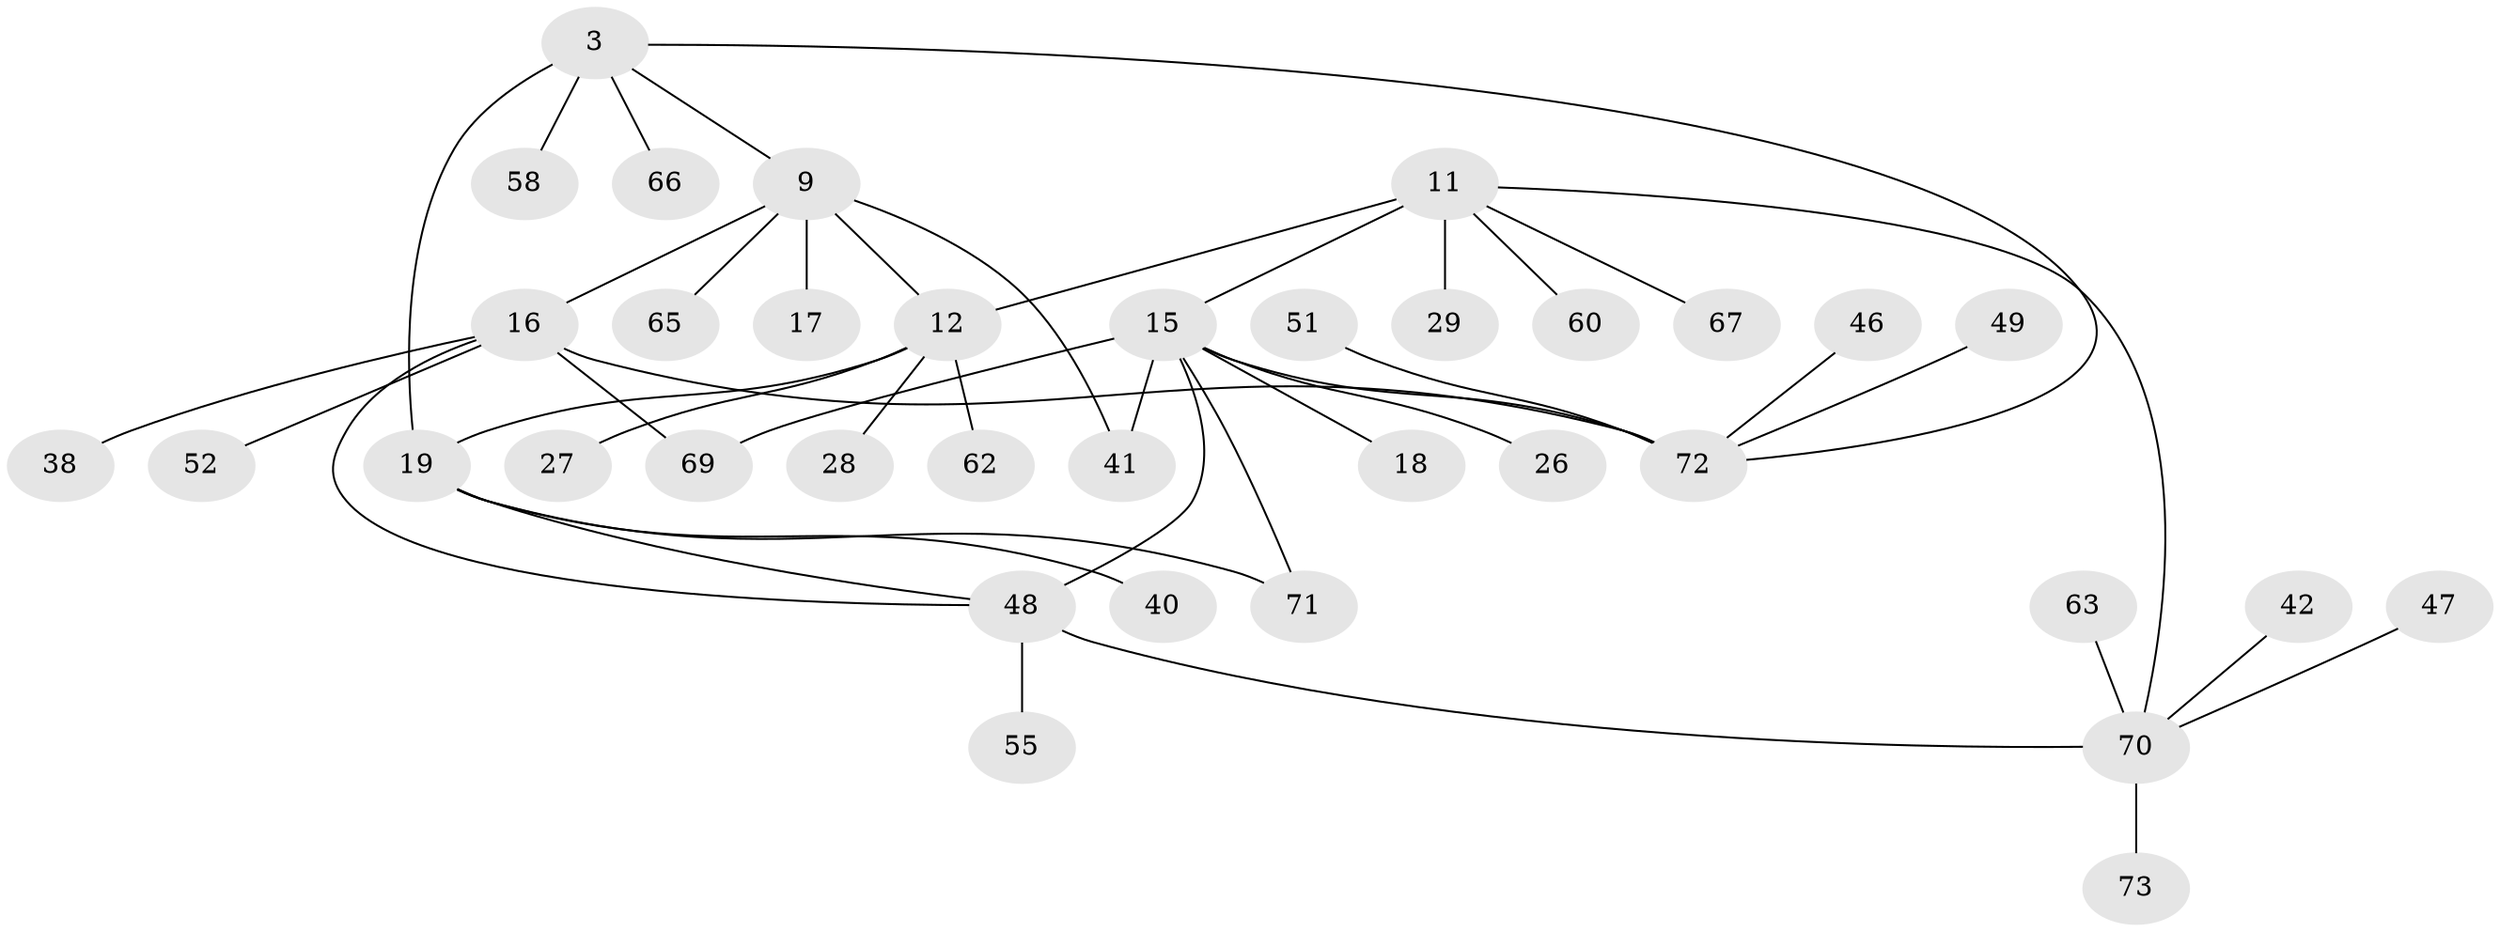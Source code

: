 // original degree distribution, {7: 0.0547945205479452, 6: 0.0136986301369863, 2: 0.1780821917808219, 5: 0.0547945205479452, 9: 0.0273972602739726, 3: 0.0547945205479452, 8: 0.0136986301369863, 4: 0.0547945205479452, 1: 0.547945205479452}
// Generated by graph-tools (version 1.1) at 2025/54/03/09/25 04:54:17]
// undirected, 36 vertices, 44 edges
graph export_dot {
graph [start="1"]
  node [color=gray90,style=filled];
  3 [super="+2"];
  9 [super="+8"];
  11;
  12 [super="+10"];
  15 [super="+13"];
  16 [super="+7"];
  17;
  18;
  19 [super="+1"];
  26;
  27;
  28;
  29;
  38 [super="+23"];
  40 [super="+36"];
  41;
  42;
  46;
  47;
  48 [super="+31+6"];
  49;
  51;
  52;
  55;
  58;
  60;
  62 [super="+25"];
  63;
  65 [super="+24"];
  66 [super="+61"];
  67 [super="+59"];
  69 [super="+68"];
  70 [super="+53+5+30"];
  71 [super="+64"];
  72 [super="+14+43"];
  73 [super="+22"];
  3 -- 9;
  3 -- 58;
  3 -- 66;
  3 -- 72;
  3 -- 19 [weight=2];
  9 -- 17;
  9 -- 12;
  9 -- 41;
  9 -- 65;
  9 -- 16 [weight=2];
  11 -- 12 [weight=2];
  11 -- 29;
  11 -- 60;
  11 -- 15;
  11 -- 67;
  11 -- 70;
  12 -- 27;
  12 -- 28;
  12 -- 62;
  12 -- 19;
  15 -- 26;
  15 -- 41;
  15 -- 18;
  15 -- 48 [weight=2];
  15 -- 71;
  15 -- 69;
  15 -- 72 [weight=2];
  16 -- 48;
  16 -- 52;
  16 -- 69;
  16 -- 38;
  16 -- 72;
  19 -- 48;
  19 -- 71;
  19 -- 40;
  42 -- 70;
  46 -- 72;
  47 -- 70;
  48 -- 55;
  48 -- 70 [weight=2];
  49 -- 72;
  51 -- 72;
  63 -- 70;
  70 -- 73;
}
